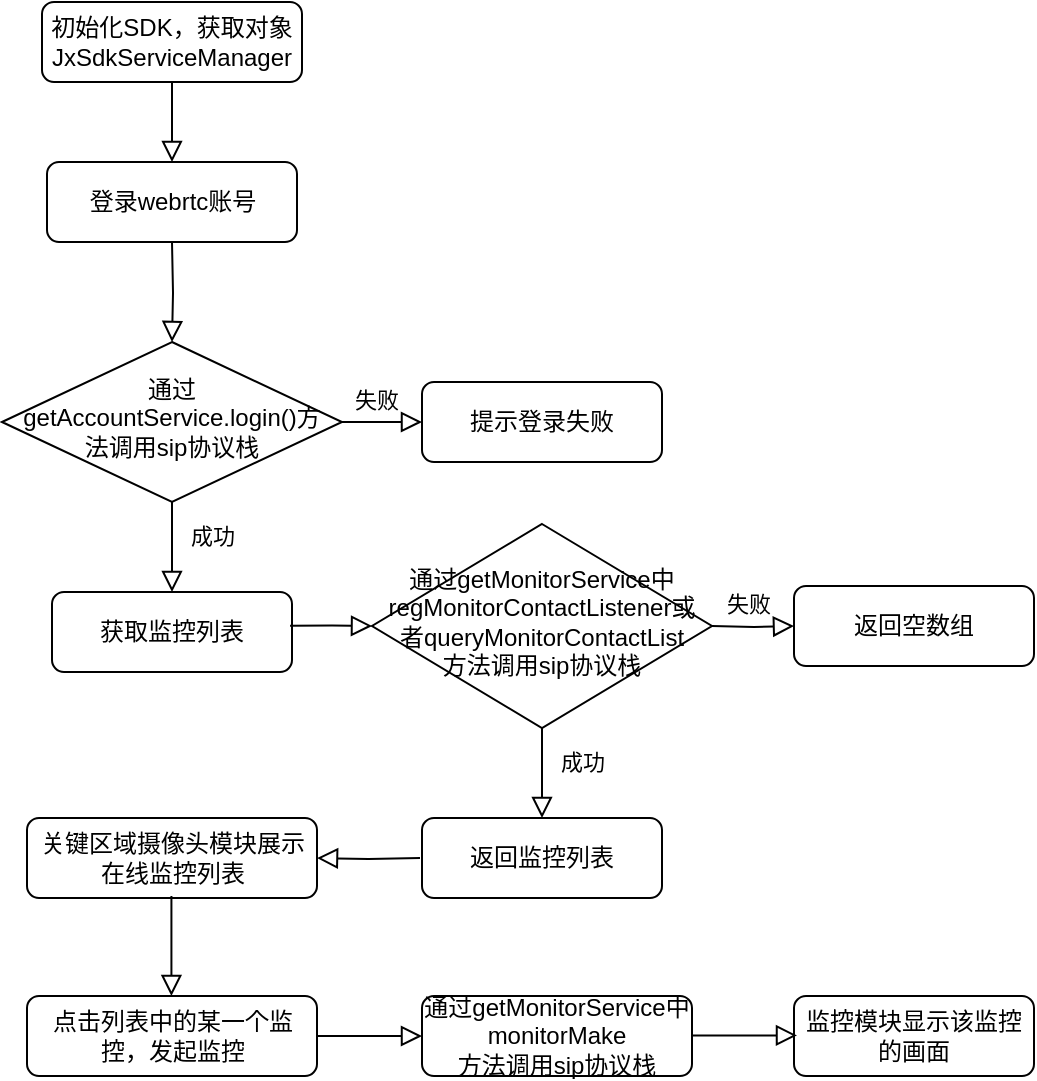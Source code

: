 <mxfile version="15.9.1" type="github">
  <diagram id="C5RBs43oDa-KdzZeNtuy" name="Page-1">
    <mxGraphModel dx="813" dy="435" grid="1" gridSize="10" guides="1" tooltips="1" connect="1" arrows="1" fold="1" page="1" pageScale="1" pageWidth="827" pageHeight="1169" math="0" shadow="0">
      <root>
        <mxCell id="WIyWlLk6GJQsqaUBKTNV-0" />
        <mxCell id="WIyWlLk6GJQsqaUBKTNV-1" parent="WIyWlLk6GJQsqaUBKTNV-0" />
        <mxCell id="WIyWlLk6GJQsqaUBKTNV-2" value="" style="rounded=0;html=1;jettySize=auto;orthogonalLoop=1;fontSize=11;endArrow=block;endFill=0;endSize=8;strokeWidth=1;shadow=0;labelBackgroundColor=none;edgeStyle=orthogonalEdgeStyle;" parent="WIyWlLk6GJQsqaUBKTNV-1" source="WIyWlLk6GJQsqaUBKTNV-3" target="w_i218n_918Sg6EwQDq0-11" edge="1">
          <mxGeometry relative="1" as="geometry" />
        </mxCell>
        <mxCell id="WIyWlLk6GJQsqaUBKTNV-3" value="初始化SDK，获取对象JxSdkServiceManager" style="rounded=1;whiteSpace=wrap;html=1;fontSize=12;glass=0;strokeWidth=1;shadow=0;" parent="WIyWlLk6GJQsqaUBKTNV-1" vertex="1">
          <mxGeometry x="155" y="80" width="130" height="40" as="geometry" />
        </mxCell>
        <mxCell id="WIyWlLk6GJQsqaUBKTNV-4" value="成功" style="rounded=0;html=1;jettySize=auto;orthogonalLoop=1;fontSize=11;endArrow=block;endFill=0;endSize=8;strokeWidth=1;shadow=0;labelBackgroundColor=none;edgeStyle=orthogonalEdgeStyle;entryX=0.5;entryY=0;entryDx=0;entryDy=0;exitX=0.5;exitY=1;exitDx=0;exitDy=0;" parent="WIyWlLk6GJQsqaUBKTNV-1" source="WIyWlLk6GJQsqaUBKTNV-6" edge="1">
          <mxGeometry x="-0.259" y="20" relative="1" as="geometry">
            <mxPoint as="offset" />
            <mxPoint x="220" y="321" as="sourcePoint" />
            <mxPoint x="220" y="375" as="targetPoint" />
          </mxGeometry>
        </mxCell>
        <mxCell id="WIyWlLk6GJQsqaUBKTNV-5" value="失败" style="edgeStyle=orthogonalEdgeStyle;rounded=0;html=1;jettySize=auto;orthogonalLoop=1;fontSize=11;endArrow=block;endFill=0;endSize=8;strokeWidth=1;shadow=0;labelBackgroundColor=none;entryX=0;entryY=0.5;entryDx=0;entryDy=0;exitX=1;exitY=0.5;exitDx=0;exitDy=0;" parent="WIyWlLk6GJQsqaUBKTNV-1" source="WIyWlLk6GJQsqaUBKTNV-6" target="WIyWlLk6GJQsqaUBKTNV-7" edge="1">
          <mxGeometry x="-0.165" y="11" relative="1" as="geometry">
            <mxPoint as="offset" />
            <mxPoint x="304.939" y="291.029" as="sourcePoint" />
            <mxPoint x="341" y="291.029" as="targetPoint" />
          </mxGeometry>
        </mxCell>
        <mxCell id="WIyWlLk6GJQsqaUBKTNV-6" value="&lt;span&gt;通过&lt;/span&gt;&lt;span&gt;getAccountService.login()方法调用sip协议栈&lt;/span&gt;" style="rhombus;whiteSpace=wrap;html=1;shadow=0;fontFamily=Helvetica;fontSize=12;align=center;strokeWidth=1;spacing=6;spacingTop=-4;" parent="WIyWlLk6GJQsqaUBKTNV-1" vertex="1">
          <mxGeometry x="135" y="250" width="170" height="80" as="geometry" />
        </mxCell>
        <mxCell id="WIyWlLk6GJQsqaUBKTNV-7" value="提示登录失败" style="rounded=1;whiteSpace=wrap;html=1;fontSize=12;glass=0;strokeWidth=1;shadow=0;" parent="WIyWlLk6GJQsqaUBKTNV-1" vertex="1">
          <mxGeometry x="345" y="270" width="120" height="40" as="geometry" />
        </mxCell>
        <mxCell id="WIyWlLk6GJQsqaUBKTNV-12" value="关键区域摄像头模块展示在线监控列表" style="rounded=1;whiteSpace=wrap;html=1;fontSize=12;glass=0;strokeWidth=1;shadow=0;" parent="WIyWlLk6GJQsqaUBKTNV-1" vertex="1">
          <mxGeometry x="147.5" y="488" width="145" height="40" as="geometry" />
        </mxCell>
        <mxCell id="w_i218n_918Sg6EwQDq0-0" value="获取监控列表" style="rounded=1;whiteSpace=wrap;html=1;fontSize=12;glass=0;strokeWidth=1;shadow=0;" vertex="1" parent="WIyWlLk6GJQsqaUBKTNV-1">
          <mxGeometry x="160" y="375" width="120" height="40" as="geometry" />
        </mxCell>
        <mxCell id="w_i218n_918Sg6EwQDq0-2" value="" style="rounded=0;html=1;jettySize=auto;orthogonalLoop=1;fontSize=11;endArrow=block;endFill=0;endSize=8;strokeWidth=1;shadow=0;labelBackgroundColor=none;edgeStyle=orthogonalEdgeStyle;exitX=1;exitY=0.5;exitDx=0;exitDy=0;entryX=0;entryY=0.5;entryDx=0;entryDy=0;" edge="1" parent="WIyWlLk6GJQsqaUBKTNV-1" source="w_i218n_918Sg6EwQDq0-3" target="w_i218n_918Sg6EwQDq0-10">
          <mxGeometry relative="1" as="geometry">
            <mxPoint x="610" y="453" as="sourcePoint" />
            <mxPoint x="340" y="593" as="targetPoint" />
          </mxGeometry>
        </mxCell>
        <mxCell id="w_i218n_918Sg6EwQDq0-3" value="点击列表中的某一个监控，发起监控" style="rounded=1;whiteSpace=wrap;html=1;fontSize=12;glass=0;strokeWidth=1;shadow=0;" vertex="1" parent="WIyWlLk6GJQsqaUBKTNV-1">
          <mxGeometry x="147.5" y="577" width="145" height="40" as="geometry" />
        </mxCell>
        <mxCell id="w_i218n_918Sg6EwQDq0-5" value="" style="rounded=0;html=1;jettySize=auto;orthogonalLoop=1;fontSize=11;endArrow=block;endFill=0;endSize=8;strokeWidth=1;shadow=0;labelBackgroundColor=none;edgeStyle=orthogonalEdgeStyle;" edge="1" parent="WIyWlLk6GJQsqaUBKTNV-1">
          <mxGeometry relative="1" as="geometry">
            <mxPoint x="219.71" y="527" as="sourcePoint" />
            <mxPoint x="219.71" y="577" as="targetPoint" />
          </mxGeometry>
        </mxCell>
        <mxCell id="w_i218n_918Sg6EwQDq0-6" value="监控模块显示该监控的画面" style="rounded=1;whiteSpace=wrap;html=1;fontSize=12;glass=0;strokeWidth=1;shadow=0;" vertex="1" parent="WIyWlLk6GJQsqaUBKTNV-1">
          <mxGeometry x="531" y="577" width="120" height="40" as="geometry" />
        </mxCell>
        <mxCell id="w_i218n_918Sg6EwQDq0-8" value="" style="rounded=0;html=1;jettySize=auto;orthogonalLoop=1;fontSize=11;endArrow=block;endFill=0;endSize=8;strokeWidth=1;shadow=0;labelBackgroundColor=none;edgeStyle=orthogonalEdgeStyle;entryX=1;entryY=0.5;entryDx=0;entryDy=0;" edge="1" parent="WIyWlLk6GJQsqaUBKTNV-1" target="WIyWlLk6GJQsqaUBKTNV-12">
          <mxGeometry relative="1" as="geometry">
            <mxPoint x="344" y="508" as="sourcePoint" />
            <mxPoint x="304" y="508" as="targetPoint" />
          </mxGeometry>
        </mxCell>
        <mxCell id="w_i218n_918Sg6EwQDq0-10" value="通过getMonitorService中monitorMake&lt;br&gt;方法调用sip协议栈" style="rounded=1;whiteSpace=wrap;html=1;fontSize=12;glass=0;strokeWidth=1;shadow=0;" vertex="1" parent="WIyWlLk6GJQsqaUBKTNV-1">
          <mxGeometry x="345" y="577" width="135" height="40" as="geometry" />
        </mxCell>
        <mxCell id="w_i218n_918Sg6EwQDq0-11" value="登录webrtc账号" style="rounded=1;whiteSpace=wrap;html=1;fontSize=12;glass=0;strokeWidth=1;shadow=0;" vertex="1" parent="WIyWlLk6GJQsqaUBKTNV-1">
          <mxGeometry x="157.5" y="160" width="125" height="40" as="geometry" />
        </mxCell>
        <mxCell id="w_i218n_918Sg6EwQDq0-14" value="" style="rounded=0;html=1;jettySize=auto;orthogonalLoop=1;fontSize=11;endArrow=block;endFill=0;endSize=8;strokeWidth=1;shadow=0;labelBackgroundColor=none;edgeStyle=orthogonalEdgeStyle;entryX=0.5;entryY=0;entryDx=0;entryDy=0;" edge="1" parent="WIyWlLk6GJQsqaUBKTNV-1" target="WIyWlLk6GJQsqaUBKTNV-6">
          <mxGeometry relative="1" as="geometry">
            <mxPoint x="220" y="200" as="sourcePoint" />
            <mxPoint x="220.029" y="234" as="targetPoint" />
          </mxGeometry>
        </mxCell>
        <mxCell id="w_i218n_918Sg6EwQDq0-16" value="&lt;span&gt;通过&lt;/span&gt;&lt;span&gt;getMonitorService中regMonitorContactListener或者queryMonitorContactList&lt;br&gt;方法调用sip协议栈&lt;/span&gt;" style="rhombus;html=1;shadow=0;fontFamily=Helvetica;fontSize=12;align=center;strokeWidth=1;spacing=6;spacingTop=-4;horizontal=1;whiteSpace=wrap;" vertex="1" parent="WIyWlLk6GJQsqaUBKTNV-1">
          <mxGeometry x="320" y="341" width="170" height="102" as="geometry" />
        </mxCell>
        <mxCell id="w_i218n_918Sg6EwQDq0-18" value="" style="rounded=0;html=1;jettySize=auto;orthogonalLoop=1;fontSize=11;endArrow=block;endFill=0;endSize=8;strokeWidth=1;shadow=0;labelBackgroundColor=none;edgeStyle=orthogonalEdgeStyle;entryX=0;entryY=0.5;entryDx=0;entryDy=0;exitX=0.992;exitY=0.421;exitDx=0;exitDy=0;exitPerimeter=0;" edge="1" parent="WIyWlLk6GJQsqaUBKTNV-1" source="w_i218n_918Sg6EwQDq0-0" target="w_i218n_918Sg6EwQDq0-16">
          <mxGeometry relative="1" as="geometry">
            <mxPoint x="230" y="210" as="sourcePoint" />
            <mxPoint x="230" y="260" as="targetPoint" />
          </mxGeometry>
        </mxCell>
        <mxCell id="w_i218n_918Sg6EwQDq0-19" value="成功" style="rounded=0;html=1;jettySize=auto;orthogonalLoop=1;fontSize=11;endArrow=block;endFill=0;endSize=8;strokeWidth=1;shadow=0;labelBackgroundColor=none;edgeStyle=orthogonalEdgeStyle;entryX=0.5;entryY=0;entryDx=0;entryDy=0;exitX=0.5;exitY=1;exitDx=0;exitDy=0;" edge="1" parent="WIyWlLk6GJQsqaUBKTNV-1">
          <mxGeometry x="-0.259" y="20" relative="1" as="geometry">
            <mxPoint as="offset" />
            <mxPoint x="405" y="443" as="sourcePoint" />
            <mxPoint x="405" y="488" as="targetPoint" />
          </mxGeometry>
        </mxCell>
        <mxCell id="w_i218n_918Sg6EwQDq0-20" value="失败" style="edgeStyle=orthogonalEdgeStyle;rounded=0;html=1;jettySize=auto;orthogonalLoop=1;fontSize=11;endArrow=block;endFill=0;endSize=8;strokeWidth=1;shadow=0;labelBackgroundColor=none;entryX=0;entryY=0.5;entryDx=0;entryDy=0;exitX=1;exitY=0.5;exitDx=0;exitDy=0;" edge="1" parent="WIyWlLk6GJQsqaUBKTNV-1" target="w_i218n_918Sg6EwQDq0-21">
          <mxGeometry x="-0.165" y="11" relative="1" as="geometry">
            <mxPoint as="offset" />
            <mxPoint x="490" y="392" as="sourcePoint" />
            <mxPoint x="526" y="393.029" as="targetPoint" />
          </mxGeometry>
        </mxCell>
        <mxCell id="w_i218n_918Sg6EwQDq0-21" value="返回空数组" style="rounded=1;whiteSpace=wrap;html=1;fontSize=12;glass=0;strokeWidth=1;shadow=0;" vertex="1" parent="WIyWlLk6GJQsqaUBKTNV-1">
          <mxGeometry x="531" y="372" width="120" height="40" as="geometry" />
        </mxCell>
        <mxCell id="w_i218n_918Sg6EwQDq0-22" value="返回监控列表" style="rounded=1;whiteSpace=wrap;html=1;fontSize=12;glass=0;strokeWidth=1;shadow=0;" vertex="1" parent="WIyWlLk6GJQsqaUBKTNV-1">
          <mxGeometry x="345" y="488" width="120" height="40" as="geometry" />
        </mxCell>
        <mxCell id="w_i218n_918Sg6EwQDq0-24" value="" style="rounded=0;html=1;jettySize=auto;orthogonalLoop=1;fontSize=11;endArrow=block;endFill=0;endSize=8;strokeWidth=1;shadow=0;labelBackgroundColor=none;edgeStyle=orthogonalEdgeStyle;exitX=1;exitY=0.5;exitDx=0;exitDy=0;entryX=0;entryY=0.5;entryDx=0;entryDy=0;" edge="1" parent="WIyWlLk6GJQsqaUBKTNV-1">
          <mxGeometry relative="1" as="geometry">
            <mxPoint x="480" y="596.71" as="sourcePoint" />
            <mxPoint x="532.5" y="596.71" as="targetPoint" />
          </mxGeometry>
        </mxCell>
      </root>
    </mxGraphModel>
  </diagram>
</mxfile>
